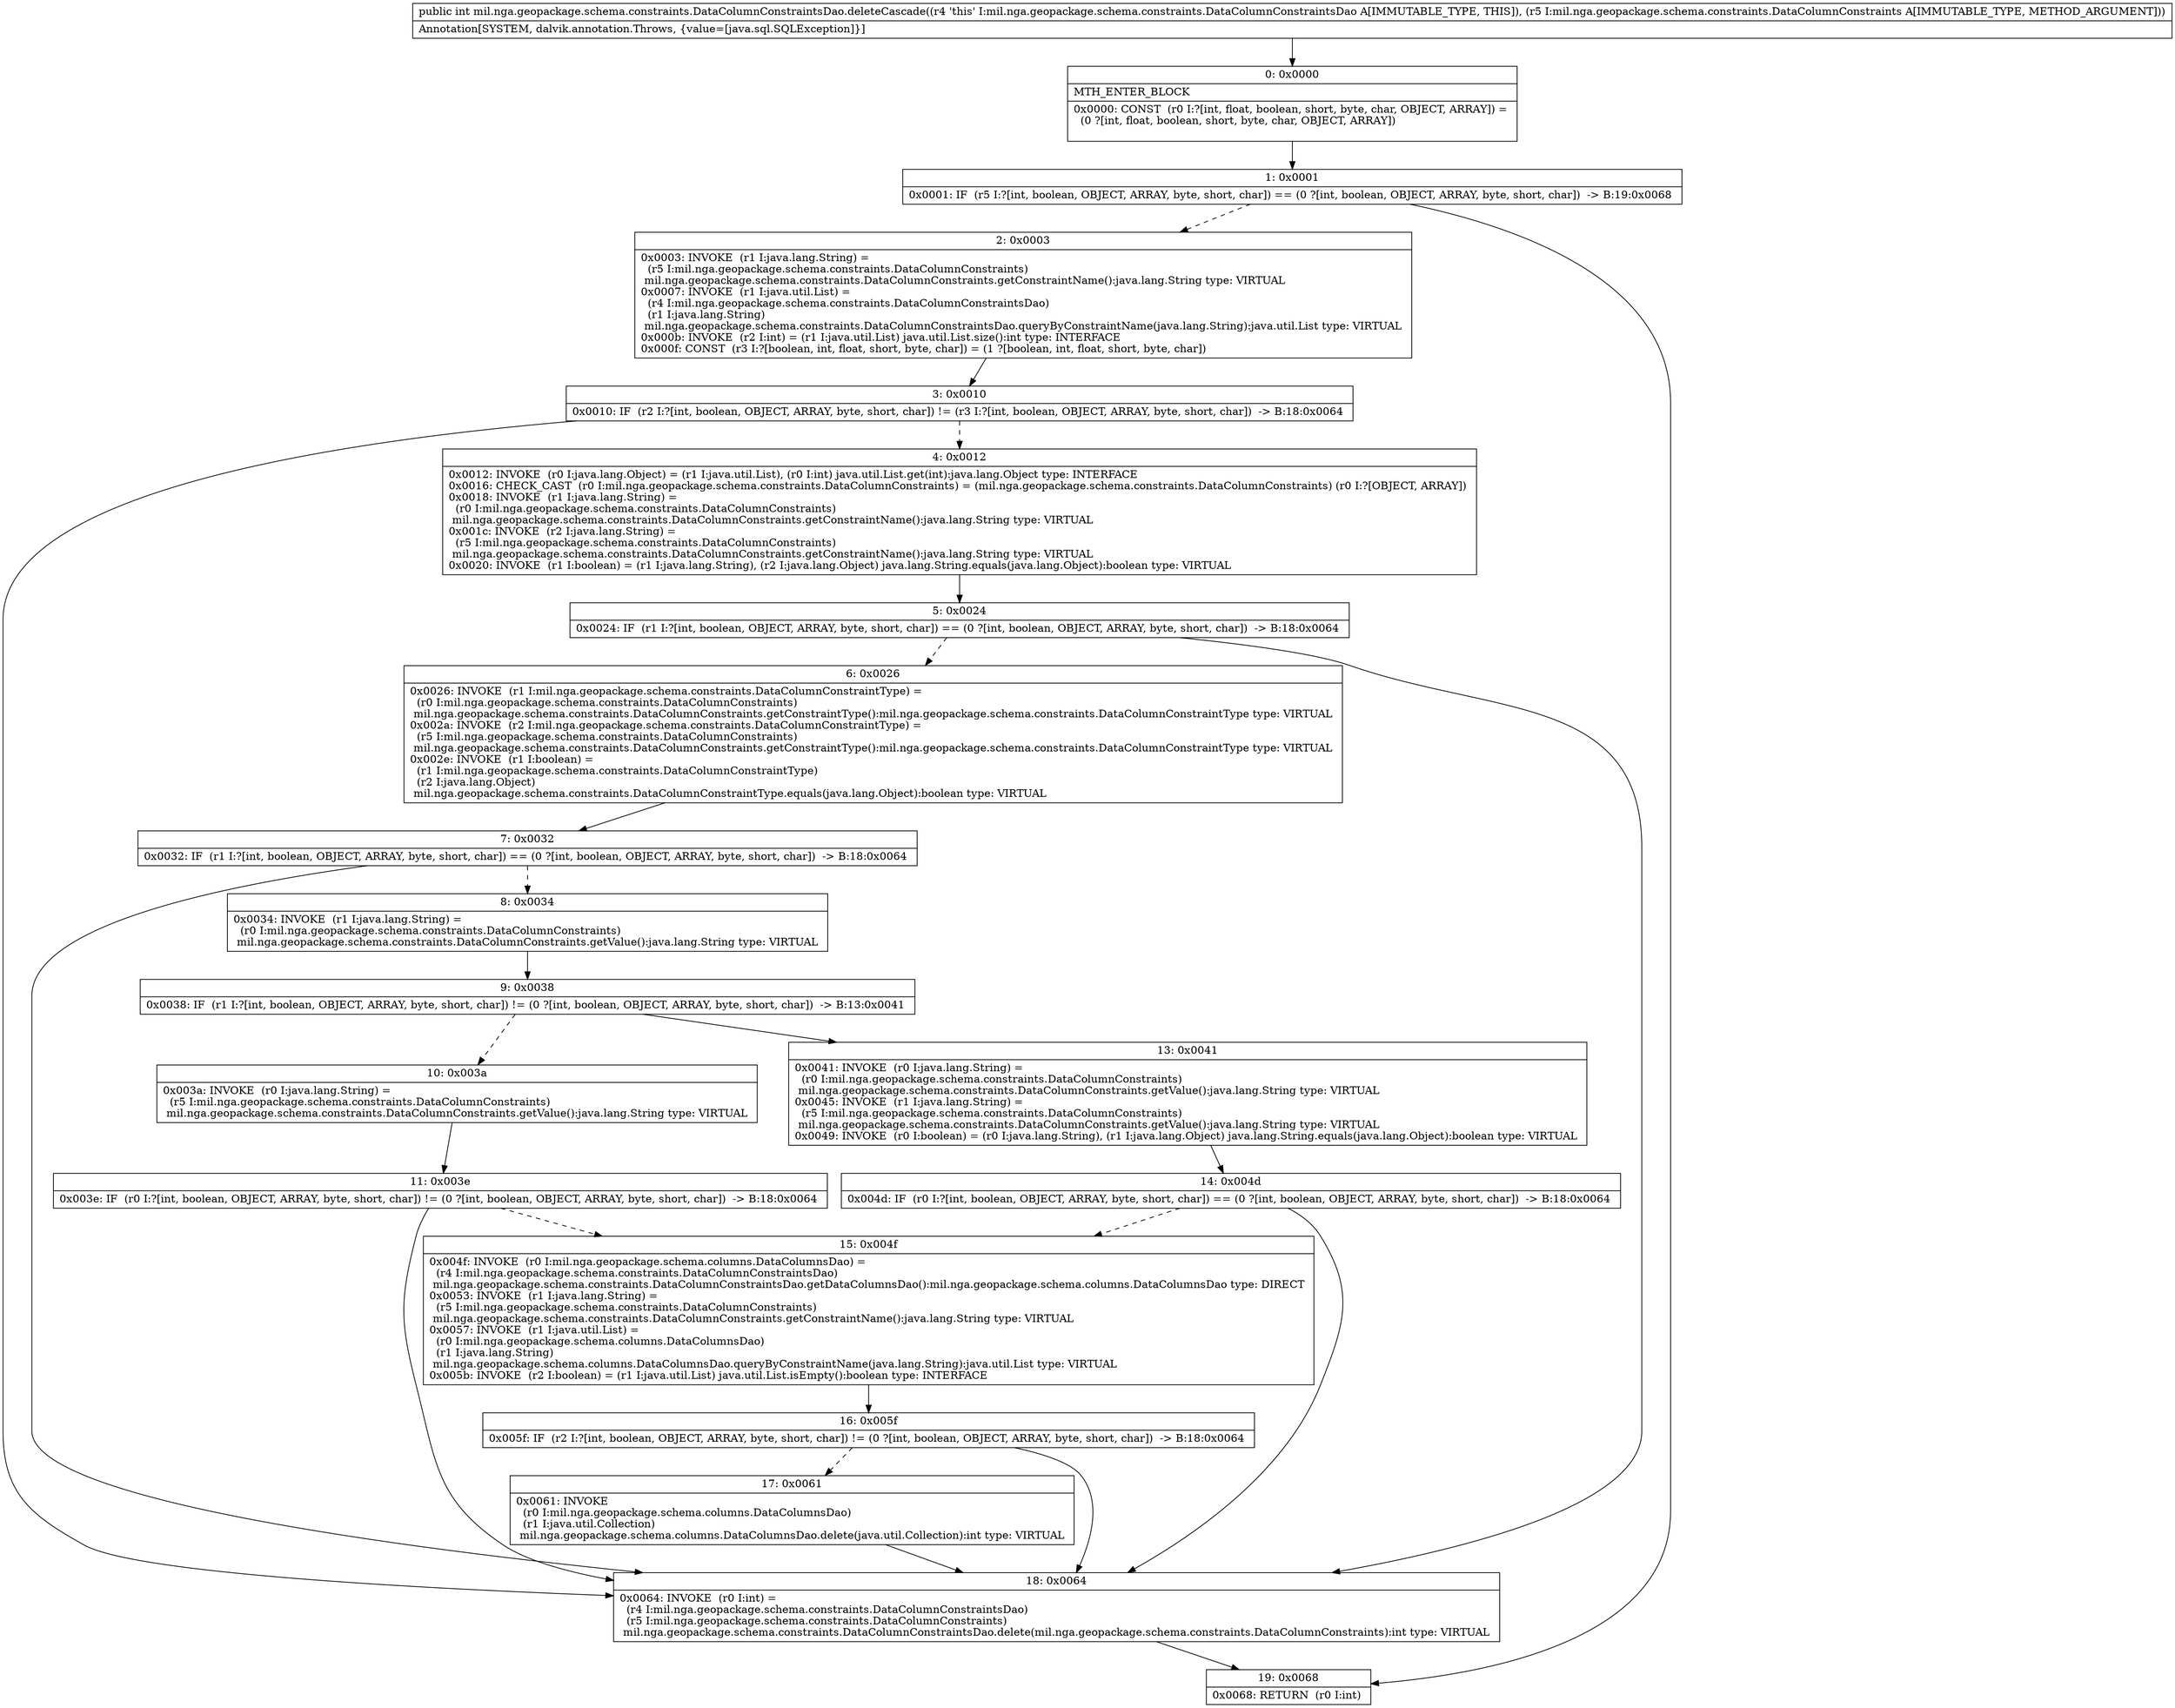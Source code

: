 digraph "CFG formil.nga.geopackage.schema.constraints.DataColumnConstraintsDao.deleteCascade(Lmil\/nga\/geopackage\/schema\/constraints\/DataColumnConstraints;)I" {
Node_0 [shape=record,label="{0\:\ 0x0000|MTH_ENTER_BLOCK\l|0x0000: CONST  (r0 I:?[int, float, boolean, short, byte, char, OBJECT, ARRAY]) = \l  (0 ?[int, float, boolean, short, byte, char, OBJECT, ARRAY])\l \l}"];
Node_1 [shape=record,label="{1\:\ 0x0001|0x0001: IF  (r5 I:?[int, boolean, OBJECT, ARRAY, byte, short, char]) == (0 ?[int, boolean, OBJECT, ARRAY, byte, short, char])  \-\> B:19:0x0068 \l}"];
Node_2 [shape=record,label="{2\:\ 0x0003|0x0003: INVOKE  (r1 I:java.lang.String) = \l  (r5 I:mil.nga.geopackage.schema.constraints.DataColumnConstraints)\l mil.nga.geopackage.schema.constraints.DataColumnConstraints.getConstraintName():java.lang.String type: VIRTUAL \l0x0007: INVOKE  (r1 I:java.util.List) = \l  (r4 I:mil.nga.geopackage.schema.constraints.DataColumnConstraintsDao)\l  (r1 I:java.lang.String)\l mil.nga.geopackage.schema.constraints.DataColumnConstraintsDao.queryByConstraintName(java.lang.String):java.util.List type: VIRTUAL \l0x000b: INVOKE  (r2 I:int) = (r1 I:java.util.List) java.util.List.size():int type: INTERFACE \l0x000f: CONST  (r3 I:?[boolean, int, float, short, byte, char]) = (1 ?[boolean, int, float, short, byte, char]) \l}"];
Node_3 [shape=record,label="{3\:\ 0x0010|0x0010: IF  (r2 I:?[int, boolean, OBJECT, ARRAY, byte, short, char]) != (r3 I:?[int, boolean, OBJECT, ARRAY, byte, short, char])  \-\> B:18:0x0064 \l}"];
Node_4 [shape=record,label="{4\:\ 0x0012|0x0012: INVOKE  (r0 I:java.lang.Object) = (r1 I:java.util.List), (r0 I:int) java.util.List.get(int):java.lang.Object type: INTERFACE \l0x0016: CHECK_CAST  (r0 I:mil.nga.geopackage.schema.constraints.DataColumnConstraints) = (mil.nga.geopackage.schema.constraints.DataColumnConstraints) (r0 I:?[OBJECT, ARRAY]) \l0x0018: INVOKE  (r1 I:java.lang.String) = \l  (r0 I:mil.nga.geopackage.schema.constraints.DataColumnConstraints)\l mil.nga.geopackage.schema.constraints.DataColumnConstraints.getConstraintName():java.lang.String type: VIRTUAL \l0x001c: INVOKE  (r2 I:java.lang.String) = \l  (r5 I:mil.nga.geopackage.schema.constraints.DataColumnConstraints)\l mil.nga.geopackage.schema.constraints.DataColumnConstraints.getConstraintName():java.lang.String type: VIRTUAL \l0x0020: INVOKE  (r1 I:boolean) = (r1 I:java.lang.String), (r2 I:java.lang.Object) java.lang.String.equals(java.lang.Object):boolean type: VIRTUAL \l}"];
Node_5 [shape=record,label="{5\:\ 0x0024|0x0024: IF  (r1 I:?[int, boolean, OBJECT, ARRAY, byte, short, char]) == (0 ?[int, boolean, OBJECT, ARRAY, byte, short, char])  \-\> B:18:0x0064 \l}"];
Node_6 [shape=record,label="{6\:\ 0x0026|0x0026: INVOKE  (r1 I:mil.nga.geopackage.schema.constraints.DataColumnConstraintType) = \l  (r0 I:mil.nga.geopackage.schema.constraints.DataColumnConstraints)\l mil.nga.geopackage.schema.constraints.DataColumnConstraints.getConstraintType():mil.nga.geopackage.schema.constraints.DataColumnConstraintType type: VIRTUAL \l0x002a: INVOKE  (r2 I:mil.nga.geopackage.schema.constraints.DataColumnConstraintType) = \l  (r5 I:mil.nga.geopackage.schema.constraints.DataColumnConstraints)\l mil.nga.geopackage.schema.constraints.DataColumnConstraints.getConstraintType():mil.nga.geopackage.schema.constraints.DataColumnConstraintType type: VIRTUAL \l0x002e: INVOKE  (r1 I:boolean) = \l  (r1 I:mil.nga.geopackage.schema.constraints.DataColumnConstraintType)\l  (r2 I:java.lang.Object)\l mil.nga.geopackage.schema.constraints.DataColumnConstraintType.equals(java.lang.Object):boolean type: VIRTUAL \l}"];
Node_7 [shape=record,label="{7\:\ 0x0032|0x0032: IF  (r1 I:?[int, boolean, OBJECT, ARRAY, byte, short, char]) == (0 ?[int, boolean, OBJECT, ARRAY, byte, short, char])  \-\> B:18:0x0064 \l}"];
Node_8 [shape=record,label="{8\:\ 0x0034|0x0034: INVOKE  (r1 I:java.lang.String) = \l  (r0 I:mil.nga.geopackage.schema.constraints.DataColumnConstraints)\l mil.nga.geopackage.schema.constraints.DataColumnConstraints.getValue():java.lang.String type: VIRTUAL \l}"];
Node_9 [shape=record,label="{9\:\ 0x0038|0x0038: IF  (r1 I:?[int, boolean, OBJECT, ARRAY, byte, short, char]) != (0 ?[int, boolean, OBJECT, ARRAY, byte, short, char])  \-\> B:13:0x0041 \l}"];
Node_10 [shape=record,label="{10\:\ 0x003a|0x003a: INVOKE  (r0 I:java.lang.String) = \l  (r5 I:mil.nga.geopackage.schema.constraints.DataColumnConstraints)\l mil.nga.geopackage.schema.constraints.DataColumnConstraints.getValue():java.lang.String type: VIRTUAL \l}"];
Node_11 [shape=record,label="{11\:\ 0x003e|0x003e: IF  (r0 I:?[int, boolean, OBJECT, ARRAY, byte, short, char]) != (0 ?[int, boolean, OBJECT, ARRAY, byte, short, char])  \-\> B:18:0x0064 \l}"];
Node_13 [shape=record,label="{13\:\ 0x0041|0x0041: INVOKE  (r0 I:java.lang.String) = \l  (r0 I:mil.nga.geopackage.schema.constraints.DataColumnConstraints)\l mil.nga.geopackage.schema.constraints.DataColumnConstraints.getValue():java.lang.String type: VIRTUAL \l0x0045: INVOKE  (r1 I:java.lang.String) = \l  (r5 I:mil.nga.geopackage.schema.constraints.DataColumnConstraints)\l mil.nga.geopackage.schema.constraints.DataColumnConstraints.getValue():java.lang.String type: VIRTUAL \l0x0049: INVOKE  (r0 I:boolean) = (r0 I:java.lang.String), (r1 I:java.lang.Object) java.lang.String.equals(java.lang.Object):boolean type: VIRTUAL \l}"];
Node_14 [shape=record,label="{14\:\ 0x004d|0x004d: IF  (r0 I:?[int, boolean, OBJECT, ARRAY, byte, short, char]) == (0 ?[int, boolean, OBJECT, ARRAY, byte, short, char])  \-\> B:18:0x0064 \l}"];
Node_15 [shape=record,label="{15\:\ 0x004f|0x004f: INVOKE  (r0 I:mil.nga.geopackage.schema.columns.DataColumnsDao) = \l  (r4 I:mil.nga.geopackage.schema.constraints.DataColumnConstraintsDao)\l mil.nga.geopackage.schema.constraints.DataColumnConstraintsDao.getDataColumnsDao():mil.nga.geopackage.schema.columns.DataColumnsDao type: DIRECT \l0x0053: INVOKE  (r1 I:java.lang.String) = \l  (r5 I:mil.nga.geopackage.schema.constraints.DataColumnConstraints)\l mil.nga.geopackage.schema.constraints.DataColumnConstraints.getConstraintName():java.lang.String type: VIRTUAL \l0x0057: INVOKE  (r1 I:java.util.List) = \l  (r0 I:mil.nga.geopackage.schema.columns.DataColumnsDao)\l  (r1 I:java.lang.String)\l mil.nga.geopackage.schema.columns.DataColumnsDao.queryByConstraintName(java.lang.String):java.util.List type: VIRTUAL \l0x005b: INVOKE  (r2 I:boolean) = (r1 I:java.util.List) java.util.List.isEmpty():boolean type: INTERFACE \l}"];
Node_16 [shape=record,label="{16\:\ 0x005f|0x005f: IF  (r2 I:?[int, boolean, OBJECT, ARRAY, byte, short, char]) != (0 ?[int, boolean, OBJECT, ARRAY, byte, short, char])  \-\> B:18:0x0064 \l}"];
Node_17 [shape=record,label="{17\:\ 0x0061|0x0061: INVOKE  \l  (r0 I:mil.nga.geopackage.schema.columns.DataColumnsDao)\l  (r1 I:java.util.Collection)\l mil.nga.geopackage.schema.columns.DataColumnsDao.delete(java.util.Collection):int type: VIRTUAL \l}"];
Node_18 [shape=record,label="{18\:\ 0x0064|0x0064: INVOKE  (r0 I:int) = \l  (r4 I:mil.nga.geopackage.schema.constraints.DataColumnConstraintsDao)\l  (r5 I:mil.nga.geopackage.schema.constraints.DataColumnConstraints)\l mil.nga.geopackage.schema.constraints.DataColumnConstraintsDao.delete(mil.nga.geopackage.schema.constraints.DataColumnConstraints):int type: VIRTUAL \l}"];
Node_19 [shape=record,label="{19\:\ 0x0068|0x0068: RETURN  (r0 I:int) \l}"];
MethodNode[shape=record,label="{public int mil.nga.geopackage.schema.constraints.DataColumnConstraintsDao.deleteCascade((r4 'this' I:mil.nga.geopackage.schema.constraints.DataColumnConstraintsDao A[IMMUTABLE_TYPE, THIS]), (r5 I:mil.nga.geopackage.schema.constraints.DataColumnConstraints A[IMMUTABLE_TYPE, METHOD_ARGUMENT]))  | Annotation[SYSTEM, dalvik.annotation.Throws, \{value=[java.sql.SQLException]\}]\l}"];
MethodNode -> Node_0;
Node_0 -> Node_1;
Node_1 -> Node_2[style=dashed];
Node_1 -> Node_19;
Node_2 -> Node_3;
Node_3 -> Node_4[style=dashed];
Node_3 -> Node_18;
Node_4 -> Node_5;
Node_5 -> Node_6[style=dashed];
Node_5 -> Node_18;
Node_6 -> Node_7;
Node_7 -> Node_8[style=dashed];
Node_7 -> Node_18;
Node_8 -> Node_9;
Node_9 -> Node_10[style=dashed];
Node_9 -> Node_13;
Node_10 -> Node_11;
Node_11 -> Node_18;
Node_11 -> Node_15[style=dashed];
Node_13 -> Node_14;
Node_14 -> Node_15[style=dashed];
Node_14 -> Node_18;
Node_15 -> Node_16;
Node_16 -> Node_17[style=dashed];
Node_16 -> Node_18;
Node_17 -> Node_18;
Node_18 -> Node_19;
}

